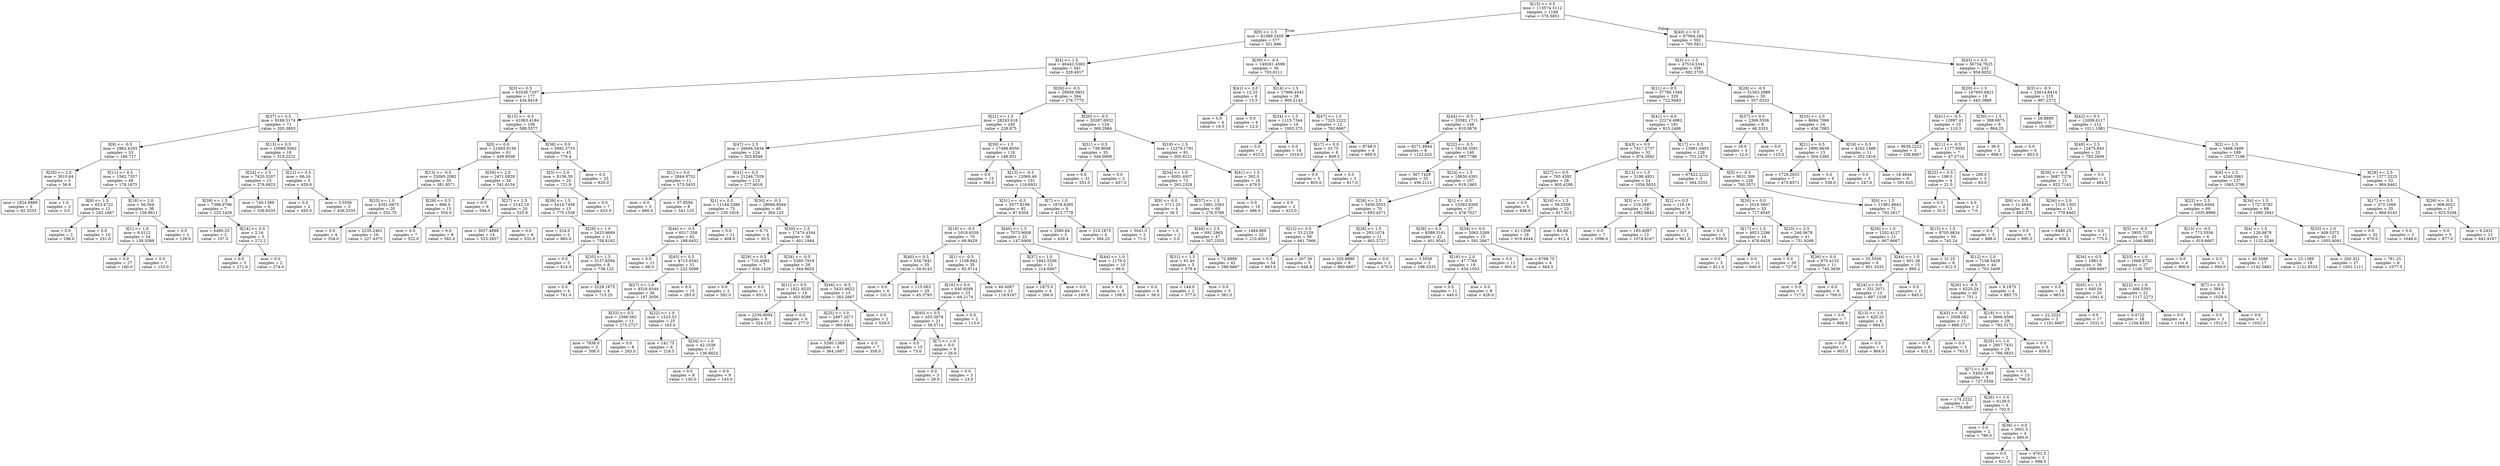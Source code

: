 digraph Tree {
node [shape=box] ;
0 [label="X[15] <= 0.5\nmse = 113574.3112\nsamples = 1169\nvalue = 576.5851"] ;
1 [label="X[9] <= 1.5\nmse = 61089.2405\nsamples = 577\nvalue = 351.896"] ;
0 -> 1 [labeldistance=2.5, labelangle=45, headlabel="True"] ;
2 [label="X[4] <= 1.5\nmse = 46442.5383\nsamples = 541\nvalue = 328.4917"] ;
1 -> 2 ;
3 [label="X[3] <= 0.5\nmse = 63536.7207\nsamples = 177\nvalue = 434.8418"] ;
2 -> 3 ;
4 [label="X[37] <= 0.5\nmse = 9168.5174\nsamples = 71\nvalue = 205.3803"] ;
3 -> 4 ;
5 [label="X[9] <= -0.5\nmse = 2962.4293\nsamples = 53\nvalue = 166.717"] ;
4 -> 5 ;
6 [label="X[26] <= 2.0\nmse = 3010.64\nsamples = 5\nvalue = 56.6"] ;
5 -> 6 ;
7 [label="mse = 1824.8889\nsamples = 3\nvalue = 92.3333"] ;
6 -> 7 ;
8 [label="mse = 1.0\nsamples = 2\nvalue = 3.0"] ;
6 -> 8 ;
9 [label="X[11] <= 0.5\nmse = 1562.7357\nsamples = 48\nvalue = 178.1875"] ;
5 -> 9 ;
10 [label="X[8] <= 1.5\nmse = 623.4722\nsamples = 12\nvalue = 242.1667"] ;
9 -> 10 ;
11 [label="mse = 0.0\nsamples = 2\nvalue = 298.0"] ;
10 -> 11 ;
12 [label="mse = 0.0\nsamples = 10\nvalue = 231.0"] ;
10 -> 12 ;
13 [label="X[18] <= 2.0\nmse = 56.564\nsamples = 36\nvalue = 156.8611"] ;
9 -> 13 ;
14 [label="X[1] <= 1.0\nmse = 8.0112\nsamples = 34\nvalue = 158.5588"] ;
13 -> 14 ;
15 [label="mse = 0.0\nsamples = 27\nvalue = 160.0"] ;
14 -> 15 ;
16 [label="mse = 0.0\nsamples = 7\nvalue = 153.0"] ;
14 -> 16 ;
17 [label="mse = 0.0\nsamples = 2\nvalue = 128.0"] ;
13 -> 17 ;
18 [label="X[13] <= 0.5\nmse = 10080.5062\nsamples = 18\nvalue = 319.2222"] ;
4 -> 18 ;
19 [label="X[24] <= 1.5\nmse = 7420.5207\nsamples = 13\nvalue = 276.6923"] ;
18 -> 19 ;
20 [label="X[39] <= 1.5\nmse = 7388.9796\nsamples = 7\nvalue = 225.1429"] ;
19 -> 20 ;
21 [label="mse = 6480.25\nsamples = 2\nvalue = 107.5"] ;
20 -> 21 ;
22 [label="X[14] <= 0.0\nmse = 2.16\nsamples = 5\nvalue = 272.2"] ;
20 -> 22 ;
23 [label="mse = 0.0\nsamples = 3\nvalue = 271.0"] ;
22 -> 23 ;
24 [label="mse = 0.0\nsamples = 2\nvalue = 274.0"] ;
22 -> 24 ;
25 [label="mse = 740.1389\nsamples = 6\nvalue = 336.8333"] ;
19 -> 25 ;
26 [label="X[21] <= 0.5\nmse = 66.16\nsamples = 5\nvalue = 429.8"] ;
18 -> 26 ;
27 [label="mse = 0.0\nsamples = 2\nvalue = 420.0"] ;
26 -> 27 ;
28 [label="mse = 3.5556\nsamples = 3\nvalue = 436.3333"] ;
26 -> 28 ;
29 [label="X[15] <= -0.5\nmse = 41063.4184\nsamples = 106\nvalue = 588.5377"] ;
3 -> 29 ;
30 [label="X[0] <= 0.0\nmse = 21693.9156\nsamples = 61\nvalue = 449.9508"] ;
29 -> 30 ;
31 [label="X[13] <= -0.5\nmse = 25095.2082\nsamples = 35\nvalue = 381.8571"] ;
30 -> 31 ;
32 [label="X[25] <= 1.0\nmse = 4351.0875\nsamples = 20\nvalue = 252.75"] ;
31 -> 32 ;
33 [label="mse = 0.0\nsamples = 4\nvalue = 354.0"] ;
32 -> 33 ;
34 [label="mse = 2235.2461\nsamples = 16\nvalue = 227.4375"] ;
32 -> 34 ;
35 [label="X[29] <= 0.5\nmse = 896.0\nsamples = 15\nvalue = 554.0"] ;
31 -> 35 ;
36 [label="mse = 0.0\nsamples = 7\nvalue = 522.0"] ;
35 -> 36 ;
37 [label="mse = 0.0\nsamples = 8\nvalue = 582.0"] ;
35 -> 37 ;
38 [label="X[39] <= 2.0\nmse = 2471.0828\nsamples = 26\nvalue = 541.6154"] ;
30 -> 38 ;
39 [label="mse = 0.0\nsamples = 6\nvalue = 594.0"] ;
38 -> 39 ;
40 [label="X[27] <= 1.5\nmse = 2142.19\nsamples = 20\nvalue = 525.9"] ;
38 -> 40 ;
41 [label="mse = 3037.4898\nsamples = 14\nvalue = 523.2857"] ;
40 -> 41 ;
42 [label="mse = 0.0\nsamples = 6\nvalue = 532.0"] ;
40 -> 42 ;
43 [label="X[36] <= 0.0\nmse = 5992.3733\nsamples = 45\nvalue = 776.4"] ;
29 -> 43 ;
44 [label="X[3] <= 2.0\nmse = 8136.39\nsamples = 20\nvalue = 721.9"] ;
43 -> 44 ;
45 [label="X[39] <= 1.5\nmse = 4414.7456\nsamples = 13\nvalue = 775.1538"] ;
44 -> 45 ;
46 [label="mse = 324.0\nsamples = 2\nvalue = 865.0"] ;
45 -> 46 ;
47 [label="X[29] <= 1.0\nmse = 3423.9669\nsamples = 11\nvalue = 758.8182"] ;
45 -> 47 ;
48 [label="mse = 0.0\nsamples = 3\nvalue = 814.0"] ;
47 -> 48 ;
49 [label="X[35] <= 1.5\nmse = 3137.8594\nsamples = 8\nvalue = 738.125"] ;
47 -> 49 ;
50 [label="mse = 0.0\nsamples = 4\nvalue = 761.0"] ;
49 -> 50 ;
51 [label="mse = 5229.1875\nsamples = 4\nvalue = 715.25"] ;
49 -> 51 ;
52 [label="mse = 0.0\nsamples = 7\nvalue = 623.0"] ;
44 -> 52 ;
53 [label="mse = 0.0\nsamples = 25\nvalue = 820.0"] ;
43 -> 53 ;
54 [label="X[26] <= -0.5\nmse = 29956.0851\nsamples = 364\nvalue = 276.7775"] ;
2 -> 54 ;
55 [label="X[21] <= 1.5\nmse = 28243.616\nsamples = 240\nvalue = 228.975"] ;
54 -> 55 ;
56 [label="X[47] <= 2.5\nmse = 26694.5434\nsamples = 124\nvalue = 303.8548"] ;
55 -> 56 ;
57 [label="X[1] <= 0.0\nmse = 2844.9752\nsamples = 11\nvalue = 573.5455"] ;
56 -> 57 ;
58 [label="mse = 0.0\nsamples = 3\nvalue = 660.0"] ;
57 -> 58 ;
59 [label="mse = 57.8594\nsamples = 8\nvalue = 541.125"] ;
57 -> 59 ;
60 [label="X[41] <= 0.5\nmse = 21246.7529\nsamples = 113\nvalue = 277.6018"] ;
56 -> 60 ;
61 [label="X[1] <= 0.0\nmse = 11144.5386\nsamples = 73\nvalue = 230.1918"] ;
60 -> 61 ;
62 [label="X[44] <= -0.5\nmse = 6517.358\nsamples = 62\nvalue = 198.6452"] ;
61 -> 62 ;
63 [label="mse = 0.0\nsamples = 11\nvalue = 88.0"] ;
62 -> 63 ;
64 [label="X[45] <= 0.5\nmse = 4713.0342\nsamples = 51\nvalue = 222.5098"] ;
62 -> 64 ;
65 [label="X[27] <= 1.0\nmse = 4516.9344\nsamples = 36\nvalue = 197.3056"] ;
64 -> 65 ;
66 [label="X[33] <= 0.5\nmse = 2566.562\nsamples = 11\nvalue = 275.2727"] ;
65 -> 66 ;
67 [label="mse = 7938.0\nsamples = 3\nvalue = 308.0"] ;
66 -> 67 ;
68 [label="mse = 0.0\nsamples = 8\nvalue = 263.0"] ;
66 -> 68 ;
69 [label="X[22] <= 1.0\nmse = 1523.52\nsamples = 25\nvalue = 163.0"] ;
65 -> 69 ;
70 [label="mse = 141.75\nsamples = 8\nvalue = 218.5"] ;
69 -> 70 ;
71 [label="X[34] <= 1.0\nmse = 42.1038\nsamples = 17\nvalue = 136.8824"] ;
69 -> 71 ;
72 [label="mse = 0.0\nsamples = 8\nvalue = 130.0"] ;
71 -> 72 ;
73 [label="mse = 0.0\nsamples = 9\nvalue = 143.0"] ;
71 -> 73 ;
74 [label="mse = 0.0\nsamples = 15\nvalue = 283.0"] ;
64 -> 74 ;
75 [label="mse = 0.0\nsamples = 11\nvalue = 408.0"] ;
61 -> 75 ;
76 [label="X[30] <= -0.5\nmse = 28094.9594\nsamples = 40\nvalue = 364.125"] ;
60 -> 76 ;
77 [label="mse = 6.75\nsamples = 4\nvalue = 30.5"] ;
76 -> 77 ;
78 [label="X[30] <= 1.5\nmse = 17474.4344\nsamples = 36\nvalue = 401.1944"] ;
76 -> 78 ;
79 [label="X[29] <= 0.5\nmse = 710.4082\nsamples = 7\nvalue = 634.1429"] ;
78 -> 79 ;
80 [label="mse = 0.0\nsamples = 2\nvalue = 592.0"] ;
79 -> 80 ;
81 [label="mse = 0.0\nsamples = 5\nvalue = 651.0"] ;
79 -> 81 ;
82 [label="X[34] <= -0.5\nmse = 5260.7919\nsamples = 29\nvalue = 344.9655"] ;
78 -> 82 ;
83 [label="X[11] <= 0.5\nmse = 1821.9235\nsamples = 14\nvalue = 303.9286"] ;
82 -> 83 ;
84 [label="mse = 2236.6094\nsamples = 8\nvalue = 324.125"] ;
83 -> 84 ;
85 [label="mse = 0.0\nsamples = 6\nvalue = 277.0"] ;
83 -> 85 ;
86 [label="X[44] <= -0.5\nmse = 5431.6622\nsamples = 15\nvalue = 383.2667"] ;
82 -> 86 ;
87 [label="X[25] <= 1.0\nmse = 2497.2071\nsamples = 13\nvalue = 360.8462"] ;
86 -> 87 ;
88 [label="mse = 5390.1389\nsamples = 6\nvalue = 364.1667"] ;
87 -> 88 ;
89 [label="mse = 0.0\nsamples = 7\nvalue = 358.0"] ;
87 -> 89 ;
90 [label="mse = 0.0\nsamples = 2\nvalue = 529.0"] ;
86 -> 90 ;
91 [label="X[39] <= 1.5\nmse = 17498.8056\nsamples = 116\nvalue = 148.931"] ;
55 -> 91 ;
92 [label="mse = 0.0\nsamples = 15\nvalue = 366.0"] ;
91 -> 92 ;
93 [label="X[13] <= -0.5\nmse = 12060.49\nsamples = 101\nvalue = 116.6931"] ;
91 -> 93 ;
94 [label="X[31] <= -0.5\nmse = 3577.8199\nsamples = 92\nvalue = 87.6304"] ;
93 -> 94 ;
95 [label="X[19] <= -0.5\nmse = 1018.6539\nsamples = 70\nvalue = 68.9429"] ;
94 -> 95 ;
96 [label="X[40] <= 0.5\nmse = 534.7641\nsamples = 35\nvalue = 54.9143"] ;
95 -> 96 ;
97 [label="mse = 0.0\nsamples = 6\nvalue = 101.0"] ;
96 -> 97 ;
98 [label="mse = 115.063\nsamples = 29\nvalue = 45.3793"] ;
96 -> 98 ;
99 [label="X[1] <= -0.5\nmse = 1108.942\nsamples = 35\nvalue = 82.9714"] ;
95 -> 99 ;
100 [label="X[16] <= 0.0\nmse = 640.6049\nsamples = 23\nvalue = 64.2174"] ;
99 -> 100 ;
101 [label="X[40] <= 0.5\nmse = 453.3878\nsamples = 21\nvalue = 59.5714"] ;
100 -> 101 ;
102 [label="mse = 0.0\nsamples = 15\nvalue = 73.0"] ;
101 -> 102 ;
103 [label="X[7] <= 1.0\nmse = 9.0\nsamples = 6\nvalue = 26.0"] ;
101 -> 103 ;
104 [label="mse = 0.0\nsamples = 3\nvalue = 29.0"] ;
103 -> 104 ;
105 [label="mse = 0.0\nsamples = 3\nvalue = 23.0"] ;
103 -> 105 ;
106 [label="mse = 0.0\nsamples = 2\nvalue = 113.0"] ;
100 -> 106 ;
107 [label="mse = 40.4097\nsamples = 12\nvalue = 118.9167"] ;
99 -> 107 ;
108 [label="X[40] <= 1.5\nmse = 7073.9008\nsamples = 22\nvalue = 147.0909"] ;
94 -> 108 ;
109 [label="X[37] <= 1.0\nmse = 1942.5556\nsamples = 12\nvalue = 214.6667"] ;
108 -> 109 ;
110 [label="mse = 1875.0\nsamples = 4\nvalue = 266.0"] ;
109 -> 110 ;
111 [label="mse = 0.0\nsamples = 8\nvalue = 189.0"] ;
109 -> 111 ;
112 [label="X[44] <= 1.0\nmse = 1176.0\nsamples = 10\nvalue = 66.0"] ;
108 -> 112 ;
113 [label="mse = 0.0\nsamples = 4\nvalue = 108.0"] ;
112 -> 113 ;
114 [label="mse = 0.0\nsamples = 6\nvalue = 38.0"] ;
112 -> 114 ;
115 [label="X[7] <= 1.0\nmse = 1878.8395\nsamples = 9\nvalue = 413.7778"] ;
93 -> 115 ;
116 [label="mse = 2580.64\nsamples = 5\nvalue = 429.4"] ;
115 -> 116 ;
117 [label="mse = 315.1875\nsamples = 4\nvalue = 394.25"] ;
115 -> 117 ;
118 [label="X[20] <= -0.5\nmse = 20287.6932\nsamples = 124\nvalue = 369.2984"] ;
54 -> 118 ;
119 [label="X[31] <= 0.5\nmse = 739.9008\nsamples = 33\nvalue = 544.0909"] ;
118 -> 119 ;
120 [label="mse = 0.0\nsamples = 31\nvalue = 551.0"] ;
119 -> 120 ;
121 [label="mse = 0.0\nsamples = 2\nvalue = 437.0"] ;
119 -> 121 ;
122 [label="X[19] <= 1.5\nmse = 12279.1791\nsamples = 91\nvalue = 305.9121"] ;
118 -> 122 ;
123 [label="X[34] <= 1.0\nmse = 6001.4937\nsamples = 73\nvalue = 263.2329"] ;
122 -> 123 ;
124 [label="X[9] <= 0.0\nmse = 3711.25\nsamples = 4\nvalue = 36.5"] ;
123 -> 124 ;
125 [label="mse = 5041.0\nsamples = 2\nvalue = 71.0"] ;
124 -> 125 ;
126 [label="mse = 1.0\nsamples = 2\nvalue = 2.0"] ;
124 -> 126 ;
127 [label="X[37] <= 1.5\nmse = 2981.3363\nsamples = 69\nvalue = 276.3768"] ;
123 -> 127 ;
128 [label="X[48] <= 2.5\nmse = 691.2965\nsamples = 47\nvalue = 307.2553"] ;
127 -> 128 ;
129 [label="X[31] <= 1.5\nmse = 61.44\nsamples = 5\nvalue = 379.4"] ;
128 -> 129 ;
130 [label="mse = 144.0\nsamples = 2\nvalue = 377.0"] ;
129 -> 130 ;
131 [label="mse = 0.0\nsamples = 3\nvalue = 381.0"] ;
129 -> 131 ;
132 [label="mse = 72.8889\nsamples = 42\nvalue = 298.6667"] ;
128 -> 132 ;
133 [label="mse = 1484.969\nsamples = 22\nvalue = 210.4091"] ;
127 -> 133 ;
134 [label="X[41] <= 1.5\nmse = 392.0\nsamples = 18\nvalue = 479.0"] ;
122 -> 134 ;
135 [label="mse = 0.0\nsamples = 16\nvalue = 486.0"] ;
134 -> 135 ;
136 [label="mse = 0.0\nsamples = 2\nvalue = 423.0"] ;
134 -> 136 ;
137 [label="X[39] <= -0.5\nmse = 149261.4599\nsamples = 36\nvalue = 703.6111"] ;
1 -> 137 ;
138 [label="X[41] <= 2.0\nmse = 12.25\nsamples = 8\nvalue = 15.5"] ;
137 -> 138 ;
139 [label="mse = 0.0\nsamples = 4\nvalue = 19.0"] ;
138 -> 139 ;
140 [label="mse = 0.0\nsamples = 4\nvalue = 12.0"] ;
138 -> 140 ;
141 [label="X[14] <= 1.5\nmse = 17966.4541\nsamples = 28\nvalue = 900.2143"] ;
137 -> 141 ;
142 [label="X[34] <= 1.5\nmse = 1115.7344\nsamples = 16\nvalue = 1003.375"] ;
141 -> 142 ;
143 [label="mse = 0.0\nsamples = 2\nvalue = 915.0"] ;
142 -> 143 ;
144 [label="mse = 0.0\nsamples = 14\nvalue = 1016.0"] ;
142 -> 144 ;
145 [label="X[47] <= 1.0\nmse = 7325.2222\nsamples = 12\nvalue = 762.6667"] ;
141 -> 145 ;
146 [label="X[17] <= 0.0\nmse = 33.75\nsamples = 8\nvalue = 809.5"] ;
145 -> 146 ;
147 [label="mse = 0.0\nsamples = 5\nvalue = 805.0"] ;
146 -> 147 ;
148 [label="mse = 0.0\nsamples = 3\nvalue = 817.0"] ;
146 -> 148 ;
149 [label="mse = 8748.0\nsamples = 4\nvalue = 669.0"] ;
145 -> 149 ;
150 [label="X[40] <= 0.5\nmse = 67564.284\nsamples = 592\nvalue = 795.5811"] ;
0 -> 150 [labeldistance=2.5, labelangle=-45, headlabel="False"] ;
151 [label="X[3] <= 1.5\nmse = 47514.5341\nsamples = 359\nvalue = 692.3705"] ;
150 -> 151 ;
152 [label="X[11] <= 0.5\nmse = 37780.1584\nsamples = 329\nvalue = 722.9483"] ;
151 -> 152 ;
153 [label="X[44] <= -0.5\nmse = 33582.1711\nsamples = 148\nvalue = 610.0676"] ;
152 -> 153 ;
154 [label="mse = 8271.4844\nsamples = 8\nvalue = 1122.625"] ;
153 -> 154 ;
155 [label="X[22] <= -0.5\nmse = 19158.3581\nsamples = 140\nvalue = 580.7786"] ;
153 -> 155 ;
156 [label="mse = 567.7429\nsamples = 33\nvalue = 456.2121"] ;
155 -> 156 ;
157 [label="X[24] <= 1.5\nmse = 18630.4381\nsamples = 107\nvalue = 619.1963"] ;
155 -> 157 ;
158 [label="X[26] <= 2.5\nmse = 5450.5053\nsamples = 70\nvalue = 693.4571"] ;
157 -> 158 ;
159 [label="X[12] <= 0.5\nmse = 33.2129\nsamples = 59\nvalue = 661.7966"] ;
158 -> 159 ;
160 [label="mse = 0.0\nsamples = 54\nvalue = 663.0"] ;
159 -> 160 ;
161 [label="mse = 207.36\nsamples = 5\nvalue = 648.8"] ;
159 -> 161 ;
162 [label="X[28] <= 1.5\nmse = 293.1074\nsamples = 11\nvalue = 863.2727"] ;
158 -> 162 ;
163 [label="mse = 320.8889\nsamples = 9\nvalue = 860.6667"] ;
162 -> 163 ;
164 [label="mse = 0.0\nsamples = 2\nvalue = 875.0"] ;
162 -> 164 ;
165 [label="X[1] <= -0.5\nmse = 13393.8305\nsamples = 37\nvalue = 478.7027"] ;
157 -> 165 ;
166 [label="X[38] <= 0.5\nmse = 6588.3161\nsamples = 22\nvalue = 401.9545"] ;
165 -> 166 ;
167 [label="mse = 3.5556\nsamples = 3\nvalue = 198.3333"] ;
166 -> 167 ;
168 [label="X[16] <= 2.0\nmse = 47.7784\nsamples = 19\nvalue = 434.1053"] ;
166 -> 168 ;
169 [label="mse = 0.0\nsamples = 11\nvalue = 440.0"] ;
168 -> 169 ;
170 [label="mse = 0.0\nsamples = 8\nvalue = 426.0"] ;
168 -> 170 ;
171 [label="X[39] <= 0.0\nmse = 2065.5289\nsamples = 15\nvalue = 591.2667"] ;
165 -> 171 ;
172 [label="mse = 0.0\nsamples = 11\nvalue = 601.0"] ;
171 -> 172 ;
173 [label="mse = 6768.75\nsamples = 4\nvalue = 564.5"] ;
171 -> 173 ;
174 [label="X[41] <= 0.0\nmse = 22274.4962\nsamples = 181\nvalue = 815.2486"] ;
152 -> 174 ;
175 [label="X[43] <= 0.0\nmse = 7417.2737\nsamples = 52\nvalue = 974.2692"] ;
174 -> 175 ;
176 [label="X[27] <= 0.5\nmse = 765.4592\nsamples = 28\nvalue = 905.4286"] ;
175 -> 176 ;
177 [label="mse = 0.0\nsamples = 5\nvalue = 848.0"] ;
176 -> 177 ;
178 [label="X[16] <= 1.5\nmse = 59.0359\nsamples = 23\nvalue = 917.913"] ;
176 -> 178 ;
179 [label="mse = 41.1358\nsamples = 18\nvalue = 919.4444"] ;
178 -> 179 ;
180 [label="mse = 84.64\nsamples = 5\nvalue = 912.4"] ;
178 -> 180 ;
181 [label="X[13] <= 1.5\nmse = 3198.4931\nsamples = 24\nvalue = 1054.5833"] ;
175 -> 181 ;
182 [label="X[5] <= 1.0\nmse = 219.2687\nsamples = 19\nvalue = 1082.6842"] ;
181 -> 182 ;
183 [label="mse = 0.0\nsamples = 7\nvalue = 1096.0"] ;
182 -> 183 ;
184 [label="mse = 183.4097\nsamples = 12\nvalue = 1074.9167"] ;
182 -> 184 ;
185 [label="X[2] <= 0.5\nmse = 116.16\nsamples = 5\nvalue = 947.8"] ;
181 -> 185 ;
186 [label="mse = 0.0\nsamples = 2\nvalue = 961.0"] ;
185 -> 186 ;
187 [label="mse = 0.0\nsamples = 3\nvalue = 939.0"] ;
185 -> 187 ;
188 [label="X[17] <= 0.5\nmse = 13961.0403\nsamples = 129\nvalue = 751.1473"] ;
174 -> 188 ;
189 [label="mse = 67822.2222\nsamples = 3\nvalue = 364.3333"] ;
188 -> 189 ;
190 [label="X[5] <= -0.5\nmse = 9031.309\nsamples = 126\nvalue = 760.3571"] ;
188 -> 190 ;
191 [label="X[20] <= 0.0\nmse = 2016.5607\nsamples = 55\nvalue = 717.8545"] ;
190 -> 191 ;
192 [label="X[17] <= 1.5\nmse = 4923.2296\nsamples = 14\nvalue = 676.6429"] ;
191 -> 192 ;
193 [label="mse = 0.0\nsamples = 3\nvalue = 811.0"] ;
192 -> 193 ;
194 [label="mse = 0.0\nsamples = 11\nvalue = 640.0"] ;
192 -> 194 ;
195 [label="X[33] <= 2.5\nmse = 246.0678\nsamples = 41\nvalue = 731.9268"] ;
191 -> 195 ;
196 [label="mse = 0.0\nsamples = 30\nvalue = 727.0"] ;
195 -> 196 ;
197 [label="X[36] <= 0.0\nmse = 670.4132\nsamples = 11\nvalue = 745.3636"] ;
195 -> 197 ;
198 [label="mse = 0.0\nsamples = 5\nvalue = 717.0"] ;
197 -> 198 ;
199 [label="mse = 0.0\nsamples = 6\nvalue = 769.0"] ;
197 -> 199 ;
200 [label="X[0] <= 1.5\nmse = 11981.8643\nsamples = 71\nvalue = 793.2817"] ;
190 -> 200 ;
201 [label="X[26] <= 1.0\nmse = 1202.4127\nsamples = 21\nvalue = 907.6667"] ;
200 -> 201 ;
202 [label="mse = 35.5556\nsamples = 6\nvalue = 951.3333"] ;
201 -> 202 ;
203 [label="X[44] <= 1.0\nmse = 601.36\nsamples = 15\nvalue = 890.2"] ;
201 -> 203 ;
204 [label="X[24] <= 0.0\nmse = 331.2071\nsamples = 13\nvalue = 897.1538"] ;
203 -> 204 ;
205 [label="mse = 0.0\nsamples = 7\nvalue = 908.0"] ;
204 -> 205 ;
206 [label="X[13] <= 1.0\nmse = 420.25\nsamples = 6\nvalue = 884.5"] ;
204 -> 206 ;
207 [label="mse = 0.0\nsamples = 3\nvalue = 905.0"] ;
206 -> 207 ;
208 [label="mse = 0.0\nsamples = 3\nvalue = 864.0"] ;
206 -> 208 ;
209 [label="mse = 0.0\nsamples = 2\nvalue = 845.0"] ;
203 -> 209 ;
210 [label="X[15] <= 1.5\nmse = 8705.9824\nsamples = 50\nvalue = 745.24"] ;
200 -> 210 ;
211 [label="mse = 31.25\nsamples = 6\nvalue = 612.5"] ;
210 -> 211 ;
212 [label="X[12] <= 2.0\nmse = 7158.5429\nsamples = 44\nvalue = 763.3409"] ;
210 -> 212 ;
213 [label="X[26] <= -0.5\nmse = 6225.24\nsamples = 40\nvalue = 751.1"] ;
212 -> 213 ;
214 [label="X[45] <= -0.5\nmse = 3508.562\nsamples = 11\nvalue = 668.2727"] ;
213 -> 214 ;
215 [label="mse = 0.0\nsamples = 8\nvalue = 632.0"] ;
214 -> 215 ;
216 [label="mse = 0.0\nsamples = 3\nvalue = 765.0"] ;
214 -> 216 ;
217 [label="X[19] <= 1.5\nmse = 3666.4566\nsamples = 29\nvalue = 782.5172"] ;
213 -> 217 ;
218 [label="X[35] <= 1.0\nmse = 2957.7431\nsamples = 24\nvalue = 766.5833"] ;
217 -> 218 ;
219 [label="X[7] <= 0.0\nmse = 5450.2469\nsamples = 9\nvalue = 727.5556"] ;
218 -> 219 ;
220 [label="mse = 174.2222\nsamples = 3\nvalue = 778.6667"] ;
219 -> 220 ;
221 [label="X[26] <= 1.0\nmse = 6129.0\nsamples = 6\nvalue = 702.0"] ;
219 -> 221 ;
222 [label="mse = 0.0\nsamples = 2\nvalue = 786.0"] ;
221 -> 222 ;
223 [label="X[36] <= 0.0\nmse = 3901.5\nsamples = 4\nvalue = 660.0"] ;
221 -> 223 ;
224 [label="mse = 0.0\nsamples = 2\nvalue = 621.0"] ;
223 -> 224 ;
225 [label="mse = 4761.0\nsamples = 2\nvalue = 699.0"] ;
223 -> 225 ;
226 [label="mse = 0.0\nsamples = 15\nvalue = 790.0"] ;
218 -> 226 ;
227 [label="mse = 0.0\nsamples = 5\nvalue = 859.0"] ;
217 -> 227 ;
228 [label="mse = 9.1875\nsamples = 4\nvalue = 885.75"] ;
212 -> 228 ;
229 [label="X[28] <= -0.5\nmse = 31563.2989\nsamples = 30\nvalue = 357.0333"] ;
151 -> 229 ;
230 [label="X[37] <= 0.0\nmse = 2369.5556\nsamples = 6\nvalue = 46.3333"] ;
229 -> 230 ;
231 [label="mse = 18.0\nsamples = 4\nvalue = 12.0"] ;
230 -> 231 ;
232 [label="mse = 0.0\nsamples = 2\nvalue = 115.0"] ;
230 -> 232 ;
233 [label="X[33] <= 2.0\nmse = 8694.7066\nsamples = 24\nvalue = 434.7083"] ;
229 -> 233 ;
234 [label="X[21] <= 0.5\nmse = 1890.8639\nsamples = 13\nvalue = 504.5385"] ;
233 -> 234 ;
235 [label="mse = 1729.2653\nsamples = 7\nvalue = 475.8571"] ;
234 -> 235 ;
236 [label="mse = 0.0\nsamples = 6\nvalue = 538.0"] ;
234 -> 236 ;
237 [label="X[19] <= 0.5\nmse = 4162.1488\nsamples = 11\nvalue = 352.1818"] ;
233 -> 237 ;
238 [label="mse = 0.0\nsamples = 3\nvalue = 247.0"] ;
237 -> 238 ;
239 [label="mse = 18.4844\nsamples = 8\nvalue = 391.625"] ;
237 -> 239 ;
240 [label="X[43] <= 0.5\nmse = 56754.7625\nsamples = 233\nvalue = 954.6052"] ;
150 -> 240 ;
241 [label="X[20] <= 1.5\nmse = 147693.6821\nsamples = 18\nvalue = 445.3889"] ;
240 -> 241 ;
242 [label="X[41] <= -0.5\nmse = 12897.41\nsamples = 10\nvalue = 110.3"] ;
241 -> 242 ;
243 [label="mse = 9638.2222\nsamples = 3\nvalue = 256.6667"] ;
242 -> 243 ;
244 [label="X[11] <= -0.5\nmse = 1177.9592\nsamples = 7\nvalue = 47.5714"] ;
242 -> 244 ;
245 [label="X[22] <= 0.5\nmse = 198.0\nsamples = 4\nvalue = 21.0"] ;
244 -> 245 ;
246 [label="mse = 0.0\nsamples = 2\nvalue = 35.0"] ;
245 -> 246 ;
247 [label="mse = 4.0\nsamples = 2\nvalue = 7.0"] ;
245 -> 247 ;
248 [label="mse = 288.0\nsamples = 3\nvalue = 83.0"] ;
244 -> 248 ;
249 [label="X[30] <= 1.5\nmse = 388.6875\nsamples = 8\nvalue = 864.25"] ;
241 -> 249 ;
250 [label="mse = 36.0\nsamples = 2\nvalue = 898.0"] ;
249 -> 250 ;
251 [label="mse = 0.0\nsamples = 6\nvalue = 853.0"] ;
249 -> 251 ;
252 [label="X[3] <= -0.5\nmse = 25614.8414\nsamples = 215\nvalue = 997.2372"] ;
240 -> 252 ;
253 [label="mse = 26.8889\nsamples = 3\nvalue = 10.6667"] ;
252 -> 253 ;
254 [label="X[42] <= 0.5\nmse = 12008.6117\nsamples = 212\nvalue = 1011.1981"] ;
252 -> 254 ;
255 [label="X[49] <= 2.5\nmse = 12475.845\nsamples = 23\nvalue = 793.2609"] ;
254 -> 255 ;
256 [label="X[36] <= -0.5\nmse = 3687.7279\nsamples = 21\nvalue = 822.7143"] ;
255 -> 256 ;
257 [label="X[6] <= 0.5\nmse = 11.4844\nsamples = 8\nvalue = 892.375"] ;
256 -> 257 ;
258 [label="mse = 0.0\nsamples = 3\nvalue = 888.0"] ;
257 -> 258 ;
259 [label="mse = 0.0\nsamples = 5\nvalue = 895.0"] ;
257 -> 259 ;
260 [label="X[34] <= 2.0\nmse = 1126.1302\nsamples = 13\nvalue = 779.8462"] ;
256 -> 260 ;
261 [label="mse = 6480.25\nsamples = 2\nvalue = 806.5"] ;
260 -> 261 ;
262 [label="mse = 0.0\nsamples = 11\nvalue = 775.0"] ;
260 -> 262 ;
263 [label="mse = 0.0\nsamples = 2\nvalue = 484.0"] ;
255 -> 263 ;
264 [label="X[2] <= 1.5\nmse = 5468.3499\nsamples = 189\nvalue = 1037.7196"] ;
254 -> 264 ;
265 [label="X[6] <= 1.5\nmse = 4240.3961\nsamples = 137\nvalue = 1065.3796"] ;
264 -> 265 ;
266 [label="X[22] <= 2.5\nmse = 4965.6564\nsamples = 69\nvalue = 1035.8986"] ;
265 -> 266 ;
267 [label="X[5] <= -0.5\nmse = 3955.7133\nsamples = 63\nvalue = 1046.9683"] ;
266 -> 267 ;
268 [label="X[34] <= 0.5\nmse = 1881.0\nsamples = 36\nvalue = 1006.6667"] ;
267 -> 268 ;
269 [label="mse = 0.0\nsamples = 16\nvalue = 963.0"] ;
268 -> 269 ;
270 [label="X[45] <= 1.5\nmse = 640.04\nsamples = 20\nvalue = 1041.6"] ;
268 -> 270 ;
271 [label="mse = 22.2222\nsamples = 3\nvalue = 1101.6667"] ;
270 -> 271 ;
272 [label="mse = 0.0\nsamples = 17\nvalue = 1031.0"] ;
270 -> 272 ;
273 [label="X[33] <= 1.0\nmse = 1668.8752\nsamples = 27\nvalue = 1100.7037"] ;
267 -> 273 ;
274 [label="X[22] <= 1.0\nmse = 486.5393\nsamples = 22\nvalue = 1117.2273"] ;
273 -> 274 ;
275 [label="mse = 0.4722\nsamples = 18\nvalue = 1106.8333"] ;
274 -> 275 ;
276 [label="mse = 0.0\nsamples = 4\nvalue = 1164.0"] ;
274 -> 276 ;
277 [label="X[7] <= 0.5\nmse = 384.0\nsamples = 5\nvalue = 1028.0"] ;
273 -> 277 ;
278 [label="mse = 0.0\nsamples = 3\nvalue = 1012.0"] ;
277 -> 278 ;
279 [label="mse = 0.0\nsamples = 2\nvalue = 1052.0"] ;
277 -> 279 ;
280 [label="X[13] <= -0.5\nmse = 773.5556\nsamples = 6\nvalue = 919.6667"] ;
266 -> 280 ;
281 [label="mse = 0.0\nsamples = 4\nvalue = 900.0"] ;
280 -> 281 ;
282 [label="mse = 0.0\nsamples = 2\nvalue = 959.0"] ;
280 -> 282 ;
283 [label="X[34] <= 1.5\nmse = 1727.6782\nsamples = 68\nvalue = 1095.2941"] ;
265 -> 283 ;
284 [label="X[4] <= 1.5\nmse = 128.9878\nsamples = 35\nvalue = 1132.4286"] ;
283 -> 284 ;
285 [label="mse = 40.3599\nsamples = 17\nvalue = 1142.5882"] ;
284 -> 285 ;
286 [label="mse = 23.1389\nsamples = 18\nvalue = 1122.8333"] ;
284 -> 286 ;
287 [label="X[33] <= 1.0\nmse = 409.5372\nsamples = 33\nvalue = 1055.9091"] ;
283 -> 287 ;
288 [label="mse = 200.321\nsamples = 27\nvalue = 1051.1111"] ;
287 -> 288 ;
289 [label="mse = 781.25\nsamples = 6\nvalue = 1077.5"] ;
287 -> 289 ;
290 [label="X[28] <= 2.5\nmse = 1377.3225\nsamples = 52\nvalue = 964.8462"] ;
264 -> 290 ;
291 [label="X[17] <= 0.5\nmse = 373.1069\nsamples = 35\nvalue = 984.9143"] ;
290 -> 291 ;
292 [label="mse = 0.0\nsamples = 32\nvalue = 979.0"] ;
291 -> 292 ;
293 [label="mse = 0.0\nsamples = 3\nvalue = 1048.0"] ;
291 -> 293 ;
294 [label="X[26] <= -0.5\nmse = 908.6021\nsamples = 17\nvalue = 923.5294"] ;
290 -> 294 ;
295 [label="mse = 0.0\nsamples = 5\nvalue = 877.0"] ;
294 -> 295 ;
296 [label="mse = 9.2431\nsamples = 12\nvalue = 942.9167"] ;
294 -> 296 ;
}